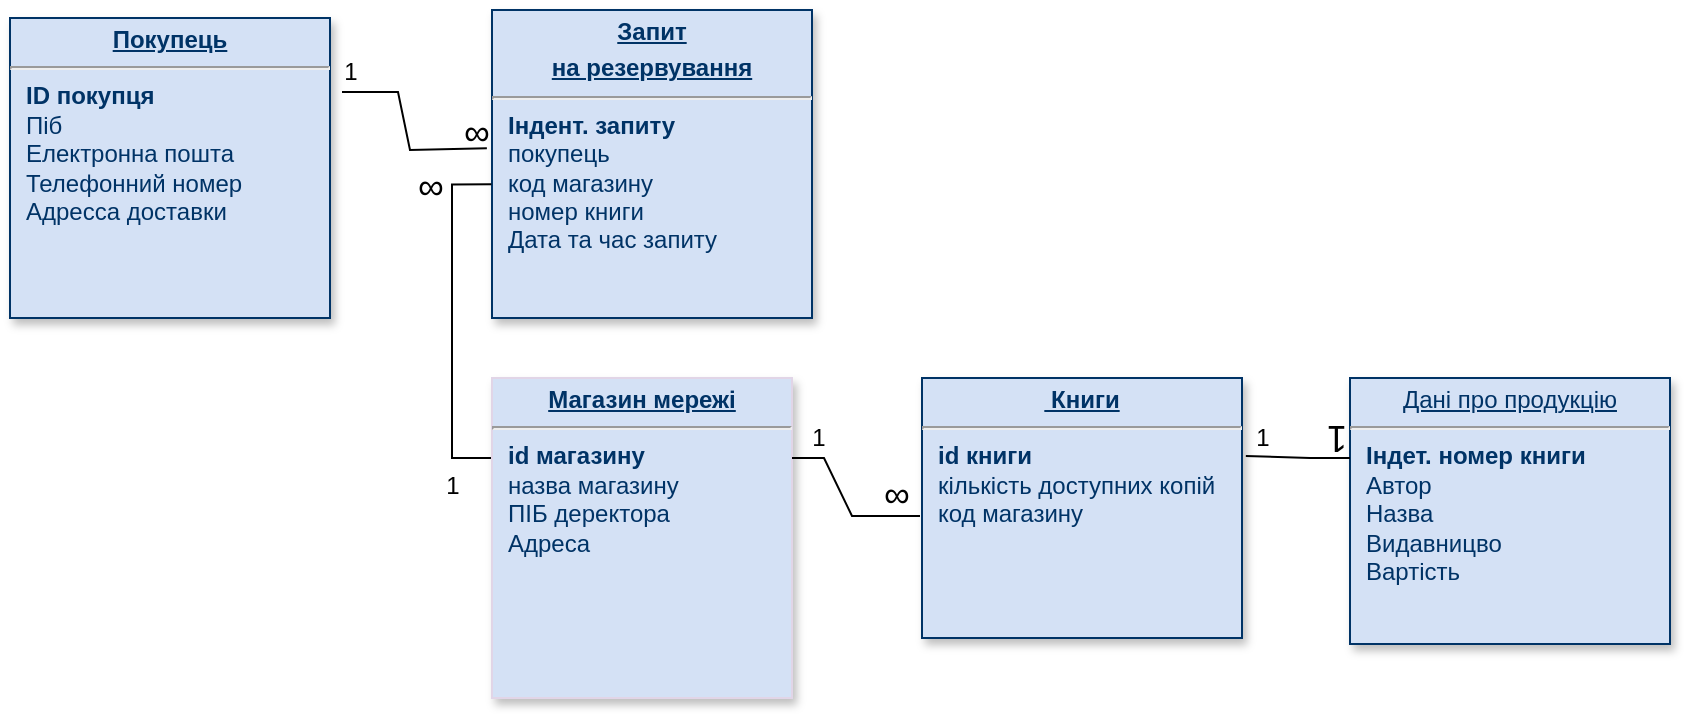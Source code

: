 <mxfile version="22.0.3" type="github">
  <diagram name="Page-1" id="efa7a0a1-bf9b-a30e-e6df-94a7791c09e9">
    <mxGraphModel dx="470" dy="552" grid="0" gridSize="10" guides="1" tooltips="1" connect="1" arrows="1" fold="1" page="0" pageScale="1" pageWidth="826" pageHeight="1169" background="none" math="0" shadow="0">
      <root>
        <mxCell id="0" />
        <mxCell id="1" parent="0" />
        <mxCell id="19" value="&lt;p style=&quot;margin: 0px; margin-top: 4px; text-align: center; text-decoration: underline;&quot;&gt;&lt;b&gt;Запит&lt;/b&gt;&lt;/p&gt;&lt;p style=&quot;margin: 0px; margin-top: 4px; text-align: center; text-decoration: underline;&quot;&gt;&lt;b&gt;на резервування&lt;/b&gt;&lt;/p&gt;&lt;hr&gt;&lt;p style=&quot;margin: 0px; margin-left: 8px;&quot;&gt;&lt;b&gt;Індент. запиту&lt;/b&gt;&lt;/p&gt;&lt;p style=&quot;margin: 0px; margin-left: 8px;&quot;&gt;покупець&lt;br&gt;код магазину&lt;br&gt;номер книги&lt;br&gt;Дата та час запиту&lt;br&gt;&lt;br&gt;&lt;/p&gt;" style="verticalAlign=top;align=left;overflow=fill;fontSize=12;fontFamily=Helvetica;html=1;strokeColor=#003366;shadow=1;fillColor=#D4E1F5;fontColor=#003366" parent="1" vertex="1">
          <mxGeometry x="242" y="65" width="160" height="154" as="geometry" />
        </mxCell>
        <mxCell id="20" value="&lt;p style=&quot;margin: 0px; margin-top: 4px; text-align: center; text-decoration: underline;&quot;&gt;&lt;b&gt;&amp;nbsp;Книги&lt;/b&gt;&lt;/p&gt;&lt;hr&gt;&lt;p style=&quot;margin: 0px; margin-left: 8px;&quot;&gt;&lt;b&gt;id книги&lt;/b&gt;&lt;/p&gt;&lt;p style=&quot;margin: 0px; margin-left: 8px;&quot;&gt;&lt;span style=&quot;background-color: initial;&quot;&gt;кількість доступних копій&lt;/span&gt;&lt;br&gt;&lt;/p&gt;&lt;p style=&quot;margin: 0px; margin-left: 8px;&quot;&gt;код магазину&lt;br&gt;&lt;br&gt;&lt;br&gt;&lt;/p&gt;" style="verticalAlign=top;align=left;overflow=fill;fontSize=12;fontFamily=Helvetica;html=1;strokeColor=#003366;shadow=1;fillColor=#D4E1F5;fontColor=#003366" parent="1" vertex="1">
          <mxGeometry x="457" y="249" width="160" height="130" as="geometry" />
        </mxCell>
        <mxCell id="21" value="&lt;p style=&quot;margin: 0px; margin-top: 4px; text-align: center; text-decoration: underline;&quot;&gt;Дані про продукцію&lt;/p&gt;&lt;hr&gt;&lt;p style=&quot;margin: 0px; margin-left: 8px;&quot;&gt;&lt;b&gt;Індет. номер книги&lt;/b&gt;&lt;br&gt;Автор&lt;/p&gt;&lt;p style=&quot;margin: 0px; margin-left: 8px;&quot;&gt;Назва&lt;br&gt;Видавницво&lt;br&gt;Вартість&lt;br&gt;&lt;br&gt;&lt;br&gt;&lt;/p&gt;" style="verticalAlign=top;align=left;overflow=fill;fontSize=12;fontFamily=Helvetica;html=1;strokeColor=#003366;shadow=1;fillColor=#D4E1F5;fontColor=#003366" parent="1" vertex="1">
          <mxGeometry x="671" y="249" width="160" height="133" as="geometry" />
        </mxCell>
        <mxCell id="24" value="&lt;p style=&quot;margin: 0px; margin-top: 4px; text-align: center; text-decoration: underline;&quot;&gt;&lt;b&gt;Покупець&lt;/b&gt;&lt;/p&gt;&lt;hr&gt;&lt;p style=&quot;margin: 0px; margin-left: 8px;&quot;&gt;&lt;b&gt;ID покупця&amp;nbsp; &amp;nbsp; &amp;nbsp; &amp;nbsp; &amp;nbsp; &amp;nbsp; &amp;nbsp; &amp;nbsp; &amp;nbsp; &amp;nbsp; &amp;nbsp; &amp;nbsp; &amp;nbsp; &amp;nbsp; &amp;nbsp; &amp;nbsp; &amp;nbsp; &amp;nbsp; &amp;nbsp; &amp;nbsp;&amp;nbsp;&lt;/b&gt;&lt;/p&gt;&lt;p style=&quot;margin: 0px; margin-left: 8px;&quot;&gt;Піб&lt;/p&gt;&lt;p style=&quot;margin: 0px; margin-left: 8px;&quot;&gt;Електронна пошта&lt;br&gt;Телефонний номер&lt;br&gt;Адресса доставки&lt;/p&gt;" style="verticalAlign=top;align=left;overflow=fill;fontSize=12;fontFamily=Helvetica;html=1;strokeColor=#003366;shadow=1;fillColor=#D4E1F5;fontColor=#003366" parent="1" vertex="1">
          <mxGeometry x="1.0" y="69.0" width="160" height="150" as="geometry" />
        </mxCell>
        <mxCell id="pME58xFkNs8vyCY0VqaA-34" style="edgeStyle=orthogonalEdgeStyle;rounded=0;orthogonalLoop=1;jettySize=auto;html=1;exitX=0;exitY=0.25;exitDx=0;exitDy=0;endArrow=none;endFill=0;entryX=-0.002;entryY=0.566;entryDx=0;entryDy=0;entryPerimeter=0;" parent="1" source="25" target="19" edge="1">
          <mxGeometry relative="1" as="geometry">
            <mxPoint x="218" y="165" as="targetPoint" />
          </mxGeometry>
        </mxCell>
        <mxCell id="25" value="&lt;p style=&quot;margin: 4px 0px 0px; text-align: center; text-decoration: underline; line-height: 120%;&quot;&gt;&lt;b&gt;Магазин мережі&lt;/b&gt;&lt;/p&gt;&lt;hr&gt;&lt;p style=&quot;margin: 0px; margin-left: 8px;&quot;&gt;&lt;b&gt;id магазину&lt;/b&gt;&lt;/p&gt;&lt;p style=&quot;margin: 0px; margin-left: 8px;&quot;&gt;назва магазину&lt;/p&gt;&lt;p style=&quot;margin: 0px; margin-left: 8px;&quot;&gt;ПІБ деректора&lt;/p&gt;&lt;p style=&quot;margin: 0px; margin-left: 8px;&quot;&gt;Адреса&amp;nbsp;&lt;/p&gt;" style="verticalAlign=top;align=left;overflow=fill;fontSize=12;fontFamily=Helvetica;html=1;strokeColor=#E1D5E7;shadow=1;fillColor=#D4E1F5;fontColor=#003366" parent="1" vertex="1">
          <mxGeometry x="242" y="249" width="150" height="160" as="geometry" />
        </mxCell>
        <mxCell id="pME58xFkNs8vyCY0VqaA-40" value="" style="endArrow=none;html=1;rounded=0;exitX=1.01;exitY=0.363;exitDx=0;exitDy=0;exitPerimeter=0;entryX=-0.016;entryY=0.449;entryDx=0;entryDy=0;entryPerimeter=0;" parent="1" target="19" edge="1">
          <mxGeometry relative="1" as="geometry">
            <mxPoint x="167" y="106" as="sourcePoint" />
            <mxPoint x="237" y="145" as="targetPoint" />
            <Array as="points">
              <mxPoint x="195" y="106" />
              <mxPoint x="201" y="135" />
            </Array>
          </mxGeometry>
        </mxCell>
        <mxCell id="pME58xFkNs8vyCY0VqaA-41" value="1" style="text;html=1;align=center;verticalAlign=middle;resizable=0;points=[];autosize=1;strokeColor=none;fillColor=none;" parent="1" vertex="1">
          <mxGeometry x="158" y="83" width="25" height="26" as="geometry" />
        </mxCell>
        <mxCell id="pME58xFkNs8vyCY0VqaA-42" value="&lt;font style=&quot;font-size: 18px;&quot;&gt;∞&lt;/font&gt;" style="text;html=1;align=center;verticalAlign=middle;resizable=0;points=[];autosize=1;strokeColor=none;fillColor=none;rotation=-180;" parent="1" vertex="1">
          <mxGeometry x="220" y="111" width="31" height="34" as="geometry" />
        </mxCell>
        <mxCell id="pME58xFkNs8vyCY0VqaA-47" value="&lt;font style=&quot;font-size: 18px;&quot;&gt;∞&lt;/font&gt;" style="text;html=1;align=center;verticalAlign=middle;resizable=0;points=[];autosize=1;strokeColor=none;fillColor=none;rotation=-180;" parent="1" vertex="1">
          <mxGeometry x="197" y="138" width="31" height="34" as="geometry" />
        </mxCell>
        <mxCell id="pME58xFkNs8vyCY0VqaA-50" value="1" style="text;html=1;align=center;verticalAlign=middle;resizable=0;points=[];autosize=1;strokeColor=none;fillColor=none;" parent="1" vertex="1">
          <mxGeometry x="209" y="290" width="25" height="26" as="geometry" />
        </mxCell>
        <mxCell id="pME58xFkNs8vyCY0VqaA-64" value="" style="endArrow=none;html=1;rounded=0;" parent="1" edge="1">
          <mxGeometry width="50" height="50" relative="1" as="geometry">
            <mxPoint x="392" y="289" as="sourcePoint" />
            <mxPoint x="456" y="318" as="targetPoint" />
            <Array as="points">
              <mxPoint x="408" y="289" />
              <mxPoint x="422" y="318" />
            </Array>
          </mxGeometry>
        </mxCell>
        <mxCell id="pME58xFkNs8vyCY0VqaA-65" value="" style="endArrow=none;html=1;rounded=0;exitX=1.012;exitY=0.3;exitDx=0;exitDy=0;exitPerimeter=0;" parent="1" source="20" edge="1">
          <mxGeometry width="50" height="50" relative="1" as="geometry">
            <mxPoint x="621" y="339" as="sourcePoint" />
            <mxPoint x="671" y="289" as="targetPoint" />
            <Array as="points">
              <mxPoint x="651" y="289" />
            </Array>
          </mxGeometry>
        </mxCell>
        <mxCell id="pME58xFkNs8vyCY0VqaA-68" value="&lt;font style=&quot;font-size: 18px;&quot;&gt;∞&lt;/font&gt;" style="text;html=1;align=center;verticalAlign=middle;resizable=0;points=[];autosize=1;strokeColor=none;fillColor=none;rotation=-180;" parent="1" vertex="1">
          <mxGeometry x="430" y="292" width="31" height="34" as="geometry" />
        </mxCell>
        <mxCell id="pME58xFkNs8vyCY0VqaA-69" value="1" style="text;html=1;align=center;verticalAlign=middle;resizable=0;points=[];autosize=1;strokeColor=none;fillColor=none;" parent="1" vertex="1">
          <mxGeometry x="392" y="266" width="25" height="26" as="geometry" />
        </mxCell>
        <mxCell id="pME58xFkNs8vyCY0VqaA-70" value="&lt;font style=&quot;font-size: 18px;&quot;&gt;1&lt;/font&gt;" style="text;html=1;align=center;verticalAlign=middle;resizable=0;points=[];autosize=1;strokeColor=none;fillColor=none;rotation=-180;" parent="1" vertex="1">
          <mxGeometry x="651" y="262" width="28" height="34" as="geometry" />
        </mxCell>
        <mxCell id="pME58xFkNs8vyCY0VqaA-71" value="1" style="text;html=1;align=center;verticalAlign=middle;resizable=0;points=[];autosize=1;strokeColor=none;fillColor=none;" parent="1" vertex="1">
          <mxGeometry x="614" y="266" width="25" height="26" as="geometry" />
        </mxCell>
      </root>
    </mxGraphModel>
  </diagram>
</mxfile>

